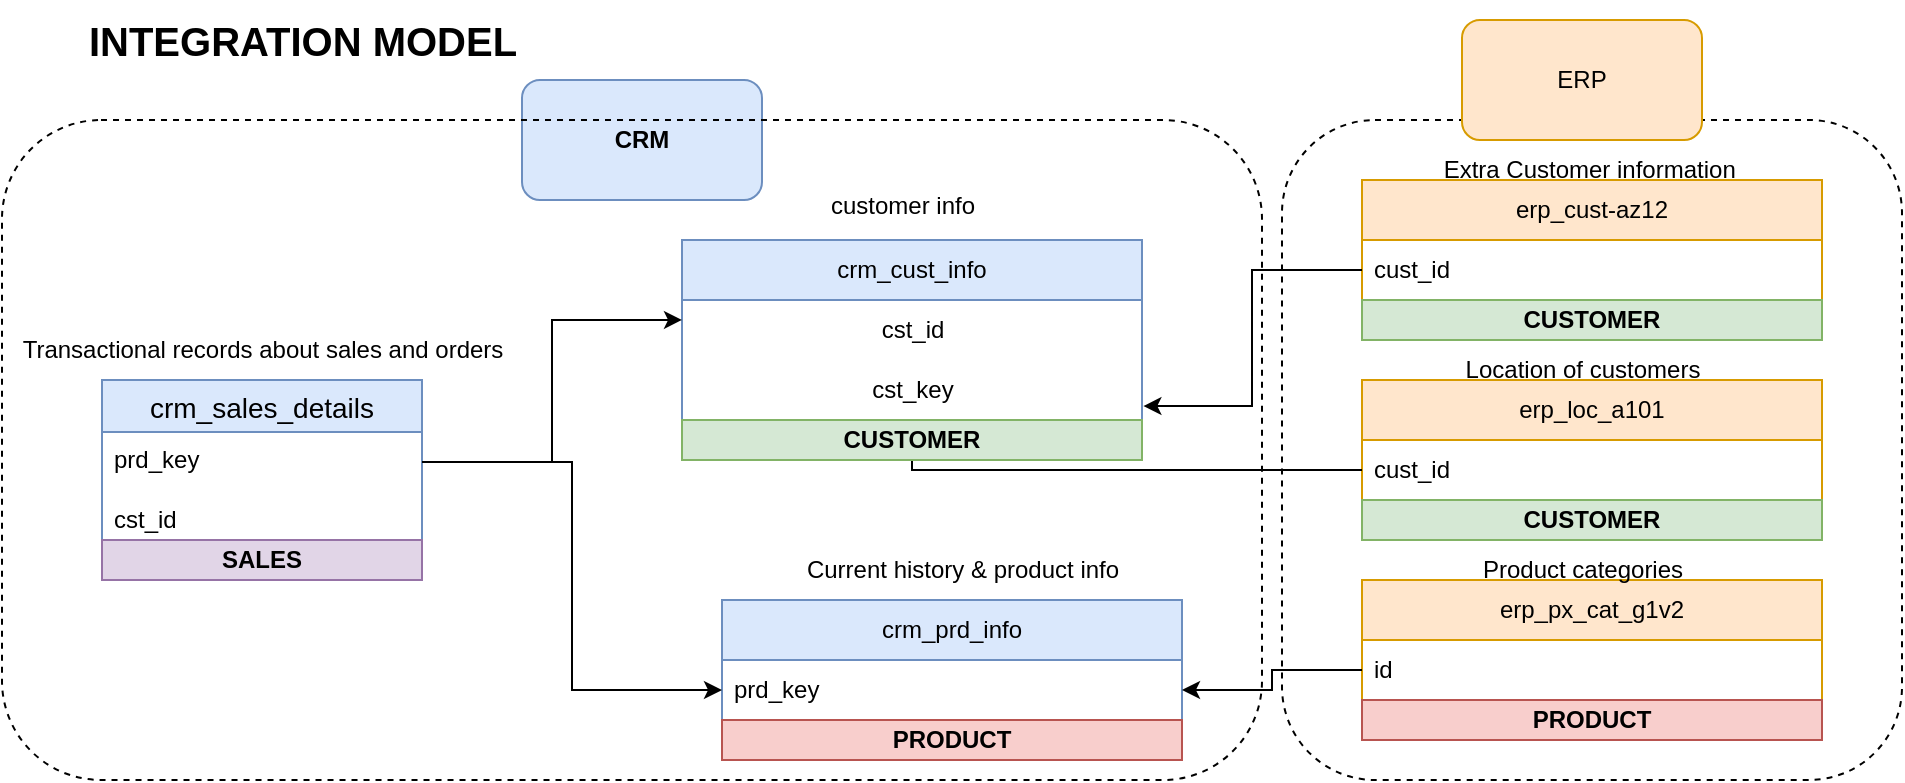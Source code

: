 <mxfile version="26.2.2">
  <diagram name="Page-1" id="_vLY1-Xdol4Q-rYBYzHE">
    <mxGraphModel dx="2708" dy="815" grid="1" gridSize="10" guides="0" tooltips="1" connect="1" arrows="1" fold="1" page="1" pageScale="1" pageWidth="1600" pageHeight="1200" math="0" shadow="0">
      <root>
        <mxCell id="0" />
        <mxCell id="1" parent="0" />
        <mxCell id="4if4o0DDriREWSiWl4c_-1" value="&lt;b&gt;&lt;font style=&quot;font-size: 20px;&quot;&gt;INTEGRATION MODEL&lt;/font&gt;&lt;/b&gt;" style="text;html=1;align=center;verticalAlign=middle;resizable=0;points=[];autosize=1;strokeColor=none;fillColor=none;" parent="1" vertex="1">
          <mxGeometry x="-1570" y="40" width="240" height="40" as="geometry" />
        </mxCell>
        <mxCell id="4if4o0DDriREWSiWl4c_-2" value="crm_cust_info" style="swimlane;fontStyle=0;childLayout=stackLayout;horizontal=1;startSize=30;horizontalStack=0;resizeParent=1;resizeParentMax=0;resizeLast=0;collapsible=1;marginBottom=0;whiteSpace=wrap;html=1;fillColor=#dae8fc;strokeColor=#6c8ebf;" parent="1" vertex="1">
          <mxGeometry x="-1260" y="160" width="230" height="90" as="geometry" />
        </mxCell>
        <mxCell id="4if4o0DDriREWSiWl4c_-6" value="cst_id" style="text;html=1;align=center;verticalAlign=middle;resizable=0;points=[];autosize=1;strokeColor=none;fillColor=none;" parent="4if4o0DDriREWSiWl4c_-2" vertex="1">
          <mxGeometry y="30" width="230" height="30" as="geometry" />
        </mxCell>
        <mxCell id="4if4o0DDriREWSiWl4c_-31" value="cst_key" style="text;html=1;align=center;verticalAlign=middle;resizable=0;points=[];autosize=1;strokeColor=none;fillColor=none;" parent="4if4o0DDriREWSiWl4c_-2" vertex="1">
          <mxGeometry y="60" width="230" height="30" as="geometry" />
        </mxCell>
        <mxCell id="4if4o0DDriREWSiWl4c_-7" value="crm_prd_info" style="swimlane;fontStyle=0;childLayout=stackLayout;horizontal=1;startSize=30;horizontalStack=0;resizeParent=1;resizeParentMax=0;resizeLast=0;collapsible=1;marginBottom=0;whiteSpace=wrap;html=1;fillColor=#dae8fc;strokeColor=#6c8ebf;" parent="1" vertex="1">
          <mxGeometry x="-1240" y="340" width="230" height="60" as="geometry" />
        </mxCell>
        <mxCell id="4if4o0DDriREWSiWl4c_-8" value="prd_key" style="text;align=left;verticalAlign=middle;spacingLeft=4;spacingRight=4;overflow=hidden;points=[[0,0.5],[1,0.5]];portConstraint=eastwest;rotatable=0;whiteSpace=wrap;html=1;" parent="4if4o0DDriREWSiWl4c_-7" vertex="1">
          <mxGeometry y="30" width="230" height="30" as="geometry" />
        </mxCell>
        <mxCell id="4if4o0DDriREWSiWl4c_-9" value="Current history &amp;amp; product info" style="text;html=1;align=center;verticalAlign=middle;resizable=0;points=[];autosize=1;strokeColor=none;fillColor=none;" parent="1" vertex="1">
          <mxGeometry x="-1210" y="310" width="180" height="30" as="geometry" />
        </mxCell>
        <mxCell id="4if4o0DDriREWSiWl4c_-18" value="crm_sales_details" style="swimlane;fontStyle=0;childLayout=stackLayout;horizontal=1;startSize=26;horizontalStack=0;resizeParent=1;resizeParentMax=0;resizeLast=0;collapsible=1;marginBottom=0;align=center;fontSize=14;fillColor=#dae8fc;strokeColor=#6c8ebf;" parent="1" vertex="1">
          <mxGeometry x="-1550" y="230" width="160" height="86" as="geometry" />
        </mxCell>
        <mxCell id="4if4o0DDriREWSiWl4c_-19" value="prd_key" style="text;strokeColor=none;fillColor=none;spacingLeft=4;spacingRight=4;overflow=hidden;rotatable=0;points=[[0,0.5],[1,0.5]];portConstraint=eastwest;fontSize=12;whiteSpace=wrap;html=1;" parent="4if4o0DDriREWSiWl4c_-18" vertex="1">
          <mxGeometry y="26" width="160" height="30" as="geometry" />
        </mxCell>
        <mxCell id="4if4o0DDriREWSiWl4c_-20" value="cst_id" style="text;strokeColor=none;fillColor=none;spacingLeft=4;spacingRight=4;overflow=hidden;rotatable=0;points=[[0,0.5],[1,0.5]];portConstraint=eastwest;fontSize=12;whiteSpace=wrap;html=1;" parent="4if4o0DDriREWSiWl4c_-18" vertex="1">
          <mxGeometry y="56" width="160" height="30" as="geometry" />
        </mxCell>
        <mxCell id="4if4o0DDriREWSiWl4c_-22" value="Transactional records about sales and orders" style="text;html=1;align=center;verticalAlign=middle;resizable=0;points=[];autosize=1;strokeColor=none;fillColor=none;" parent="1" vertex="1">
          <mxGeometry x="-1600" y="200" width="260" height="30" as="geometry" />
        </mxCell>
        <mxCell id="4if4o0DDriREWSiWl4c_-24" style="edgeStyle=orthogonalEdgeStyle;rounded=0;orthogonalLoop=1;jettySize=auto;html=1;exitX=1;exitY=0.5;exitDx=0;exitDy=0;" parent="1" source="4if4o0DDriREWSiWl4c_-19" target="4if4o0DDriREWSiWl4c_-8" edge="1">
          <mxGeometry relative="1" as="geometry" />
        </mxCell>
        <mxCell id="4if4o0DDriREWSiWl4c_-25" value="erp_px_cat_g1v2" style="swimlane;fontStyle=0;childLayout=stackLayout;horizontal=1;startSize=30;horizontalStack=0;resizeParent=1;resizeParentMax=0;resizeLast=0;collapsible=1;marginBottom=0;whiteSpace=wrap;html=1;fillColor=#ffe6cc;strokeColor=#d79b00;" parent="1" vertex="1">
          <mxGeometry x="-920" y="330" width="230" height="60" as="geometry" />
        </mxCell>
        <mxCell id="4if4o0DDriREWSiWl4c_-26" value="id" style="text;strokeColor=none;fillColor=none;align=left;verticalAlign=middle;spacingLeft=4;spacingRight=4;overflow=hidden;points=[[0,0.5],[1,0.5]];portConstraint=eastwest;rotatable=0;whiteSpace=wrap;html=1;" parent="4if4o0DDriREWSiWl4c_-25" vertex="1">
          <mxGeometry y="30" width="230" height="30" as="geometry" />
        </mxCell>
        <mxCell id="4if4o0DDriREWSiWl4c_-27" value="erp_cust-az12" style="swimlane;fontStyle=0;childLayout=stackLayout;horizontal=1;startSize=30;horizontalStack=0;resizeParent=1;resizeParentMax=0;resizeLast=0;collapsible=1;marginBottom=0;whiteSpace=wrap;html=1;fillColor=#ffe6cc;strokeColor=#d79b00;" parent="1" vertex="1">
          <mxGeometry x="-920" y="130" width="230" height="60" as="geometry" />
        </mxCell>
        <mxCell id="4if4o0DDriREWSiWl4c_-28" value="cust_id" style="text;strokeColor=none;fillColor=none;align=left;verticalAlign=middle;spacingLeft=4;spacingRight=4;overflow=hidden;points=[[0,0.5],[1,0.5]];portConstraint=eastwest;rotatable=0;whiteSpace=wrap;html=1;" parent="4if4o0DDriREWSiWl4c_-27" vertex="1">
          <mxGeometry y="30" width="230" height="30" as="geometry" />
        </mxCell>
        <mxCell id="4if4o0DDriREWSiWl4c_-29" value="erp_loc_a101" style="swimlane;fontStyle=0;childLayout=stackLayout;horizontal=1;startSize=30;horizontalStack=0;resizeParent=1;resizeParentMax=0;resizeLast=0;collapsible=1;marginBottom=0;whiteSpace=wrap;html=1;fillColor=#ffe6cc;strokeColor=#d79b00;" parent="1" vertex="1">
          <mxGeometry x="-920" y="230" width="230" height="60" as="geometry" />
        </mxCell>
        <mxCell id="4if4o0DDriREWSiWl4c_-30" value="cust_id" style="text;strokeColor=none;fillColor=none;align=left;verticalAlign=middle;spacingLeft=4;spacingRight=4;overflow=hidden;points=[[0,0.5],[1,0.5]];portConstraint=eastwest;rotatable=0;whiteSpace=wrap;html=1;" parent="4if4o0DDriREWSiWl4c_-29" vertex="1">
          <mxGeometry y="30" width="230" height="30" as="geometry" />
        </mxCell>
        <mxCell id="4if4o0DDriREWSiWl4c_-35" style="edgeStyle=orthogonalEdgeStyle;rounded=0;orthogonalLoop=1;jettySize=auto;html=1;exitX=1;exitY=0.5;exitDx=0;exitDy=0;entryX=0;entryY=0.333;entryDx=0;entryDy=0;entryPerimeter=0;" parent="1" source="4if4o0DDriREWSiWl4c_-19" target="4if4o0DDriREWSiWl4c_-6" edge="1">
          <mxGeometry relative="1" as="geometry">
            <mxPoint x="-1270" y="210.0" as="targetPoint" />
          </mxGeometry>
        </mxCell>
        <mxCell id="4if4o0DDriREWSiWl4c_-36" value="customer info" style="text;html=1;align=center;verticalAlign=middle;resizable=0;points=[];autosize=1;strokeColor=none;fillColor=none;" parent="1" vertex="1">
          <mxGeometry x="-1200" y="128" width="100" height="30" as="geometry" />
        </mxCell>
        <mxCell id="4if4o0DDriREWSiWl4c_-38" value="&lt;b&gt;CRM&lt;/b&gt;" style="text;html=1;align=center;verticalAlign=middle;resizable=0;points=[];autosize=1;strokeColor=none;fillColor=none;" parent="1" vertex="1">
          <mxGeometry x="-1310" y="90" width="50" height="30" as="geometry" />
        </mxCell>
        <mxCell id="4if4o0DDriREWSiWl4c_-40" value="&lt;b&gt;CRM&lt;/b&gt;" style="rounded=1;whiteSpace=wrap;html=1;fillColor=#dae8fc;strokeColor=#6c8ebf;" parent="1" vertex="1">
          <mxGeometry x="-1340" y="80" width="120" height="60" as="geometry" />
        </mxCell>
        <mxCell id="4if4o0DDriREWSiWl4c_-41" value="" style="rounded=1;whiteSpace=wrap;html=1;fillColor=none;dashed=1;" parent="1" vertex="1">
          <mxGeometry x="-1600" y="100" width="630" height="330" as="geometry" />
        </mxCell>
        <mxCell id="4if4o0DDriREWSiWl4c_-42" value="Product categories" style="text;html=1;align=center;verticalAlign=middle;resizable=0;points=[];autosize=1;strokeColor=none;fillColor=none;" parent="1" vertex="1">
          <mxGeometry x="-870" y="310" width="120" height="30" as="geometry" />
        </mxCell>
        <mxCell id="4if4o0DDriREWSiWl4c_-43" value="Extra Customer information&amp;nbsp;" style="text;html=1;align=center;verticalAlign=middle;resizable=0;points=[];autosize=1;strokeColor=none;fillColor=none;" parent="1" vertex="1">
          <mxGeometry x="-890" y="110" width="170" height="30" as="geometry" />
        </mxCell>
        <mxCell id="4if4o0DDriREWSiWl4c_-44" value="Location of customers" style="text;html=1;align=center;verticalAlign=middle;resizable=0;points=[];autosize=1;strokeColor=none;fillColor=none;" parent="1" vertex="1">
          <mxGeometry x="-880" y="210" width="140" height="30" as="geometry" />
        </mxCell>
        <mxCell id="4if4o0DDriREWSiWl4c_-50" style="edgeStyle=orthogonalEdgeStyle;rounded=0;orthogonalLoop=1;jettySize=auto;html=1;exitX=0;exitY=0.5;exitDx=0;exitDy=0;entryX=1.003;entryY=0.767;entryDx=0;entryDy=0;entryPerimeter=0;" parent="1" source="4if4o0DDriREWSiWl4c_-28" target="4if4o0DDriREWSiWl4c_-31" edge="1">
          <mxGeometry relative="1" as="geometry" />
        </mxCell>
        <mxCell id="4if4o0DDriREWSiWl4c_-51" style="edgeStyle=orthogonalEdgeStyle;rounded=0;orthogonalLoop=1;jettySize=auto;html=1;exitX=0;exitY=0.5;exitDx=0;exitDy=0;" parent="1" source="4if4o0DDriREWSiWl4c_-30" target="4if4o0DDriREWSiWl4c_-2" edge="1">
          <mxGeometry relative="1" as="geometry" />
        </mxCell>
        <mxCell id="4if4o0DDriREWSiWl4c_-52" style="edgeStyle=orthogonalEdgeStyle;rounded=0;orthogonalLoop=1;jettySize=auto;html=1;exitX=0;exitY=0.5;exitDx=0;exitDy=0;" parent="1" source="4if4o0DDriREWSiWl4c_-26" target="4if4o0DDriREWSiWl4c_-8" edge="1">
          <mxGeometry relative="1" as="geometry" />
        </mxCell>
        <mxCell id="4if4o0DDriREWSiWl4c_-53" value="" style="rounded=1;whiteSpace=wrap;html=1;dashed=1;fillColor=none;" parent="1" vertex="1">
          <mxGeometry x="-960" y="100" width="310" height="330" as="geometry" />
        </mxCell>
        <mxCell id="4if4o0DDriREWSiWl4c_-54" value="ERP" style="rounded=1;whiteSpace=wrap;html=1;fillColor=#ffe6cc;strokeColor=#d79b00;" parent="1" vertex="1">
          <mxGeometry x="-870" y="50" width="120" height="60" as="geometry" />
        </mxCell>
        <mxCell id="tVsxZk5pR_vOOg_BZFTQ-1" value="PRODUCT" style="text;html=1;strokeColor=#b85450;fillColor=#f8cecc;align=center;verticalAlign=middle;whiteSpace=wrap;overflow=hidden;fontStyle=1" vertex="1" parent="1">
          <mxGeometry x="-1240" y="400" width="230" height="20" as="geometry" />
        </mxCell>
        <mxCell id="tVsxZk5pR_vOOg_BZFTQ-7" value="PRODUCT" style="text;html=1;strokeColor=#b85450;fillColor=#f8cecc;align=center;verticalAlign=middle;whiteSpace=wrap;overflow=hidden;fontStyle=1" vertex="1" parent="1">
          <mxGeometry x="-920" y="390" width="230" height="20" as="geometry" />
        </mxCell>
        <mxCell id="tVsxZk5pR_vOOg_BZFTQ-8" value="SALES" style="text;html=1;strokeColor=#9673a6;fillColor=#e1d5e7;align=center;verticalAlign=middle;whiteSpace=wrap;overflow=hidden;fontStyle=1" vertex="1" parent="1">
          <mxGeometry x="-1550" y="310" width="160" height="20" as="geometry" />
        </mxCell>
        <mxCell id="tVsxZk5pR_vOOg_BZFTQ-9" value="CUSTOMER" style="text;html=1;strokeColor=#82b366;fillColor=#d5e8d4;align=center;verticalAlign=middle;whiteSpace=wrap;overflow=hidden;fontStyle=1" vertex="1" parent="1">
          <mxGeometry x="-1260" y="250" width="230" height="20" as="geometry" />
        </mxCell>
        <mxCell id="tVsxZk5pR_vOOg_BZFTQ-10" value="CUSTOMER" style="text;html=1;strokeColor=#82b366;fillColor=#d5e8d4;align=center;verticalAlign=middle;whiteSpace=wrap;overflow=hidden;fontStyle=1" vertex="1" parent="1">
          <mxGeometry x="-920" y="190" width="230" height="20" as="geometry" />
        </mxCell>
        <mxCell id="tVsxZk5pR_vOOg_BZFTQ-11" value="CUSTOMER" style="text;html=1;strokeColor=#82b366;fillColor=#d5e8d4;align=center;verticalAlign=middle;whiteSpace=wrap;overflow=hidden;fontStyle=1" vertex="1" parent="1">
          <mxGeometry x="-920" y="290" width="230" height="20" as="geometry" />
        </mxCell>
      </root>
    </mxGraphModel>
  </diagram>
</mxfile>
